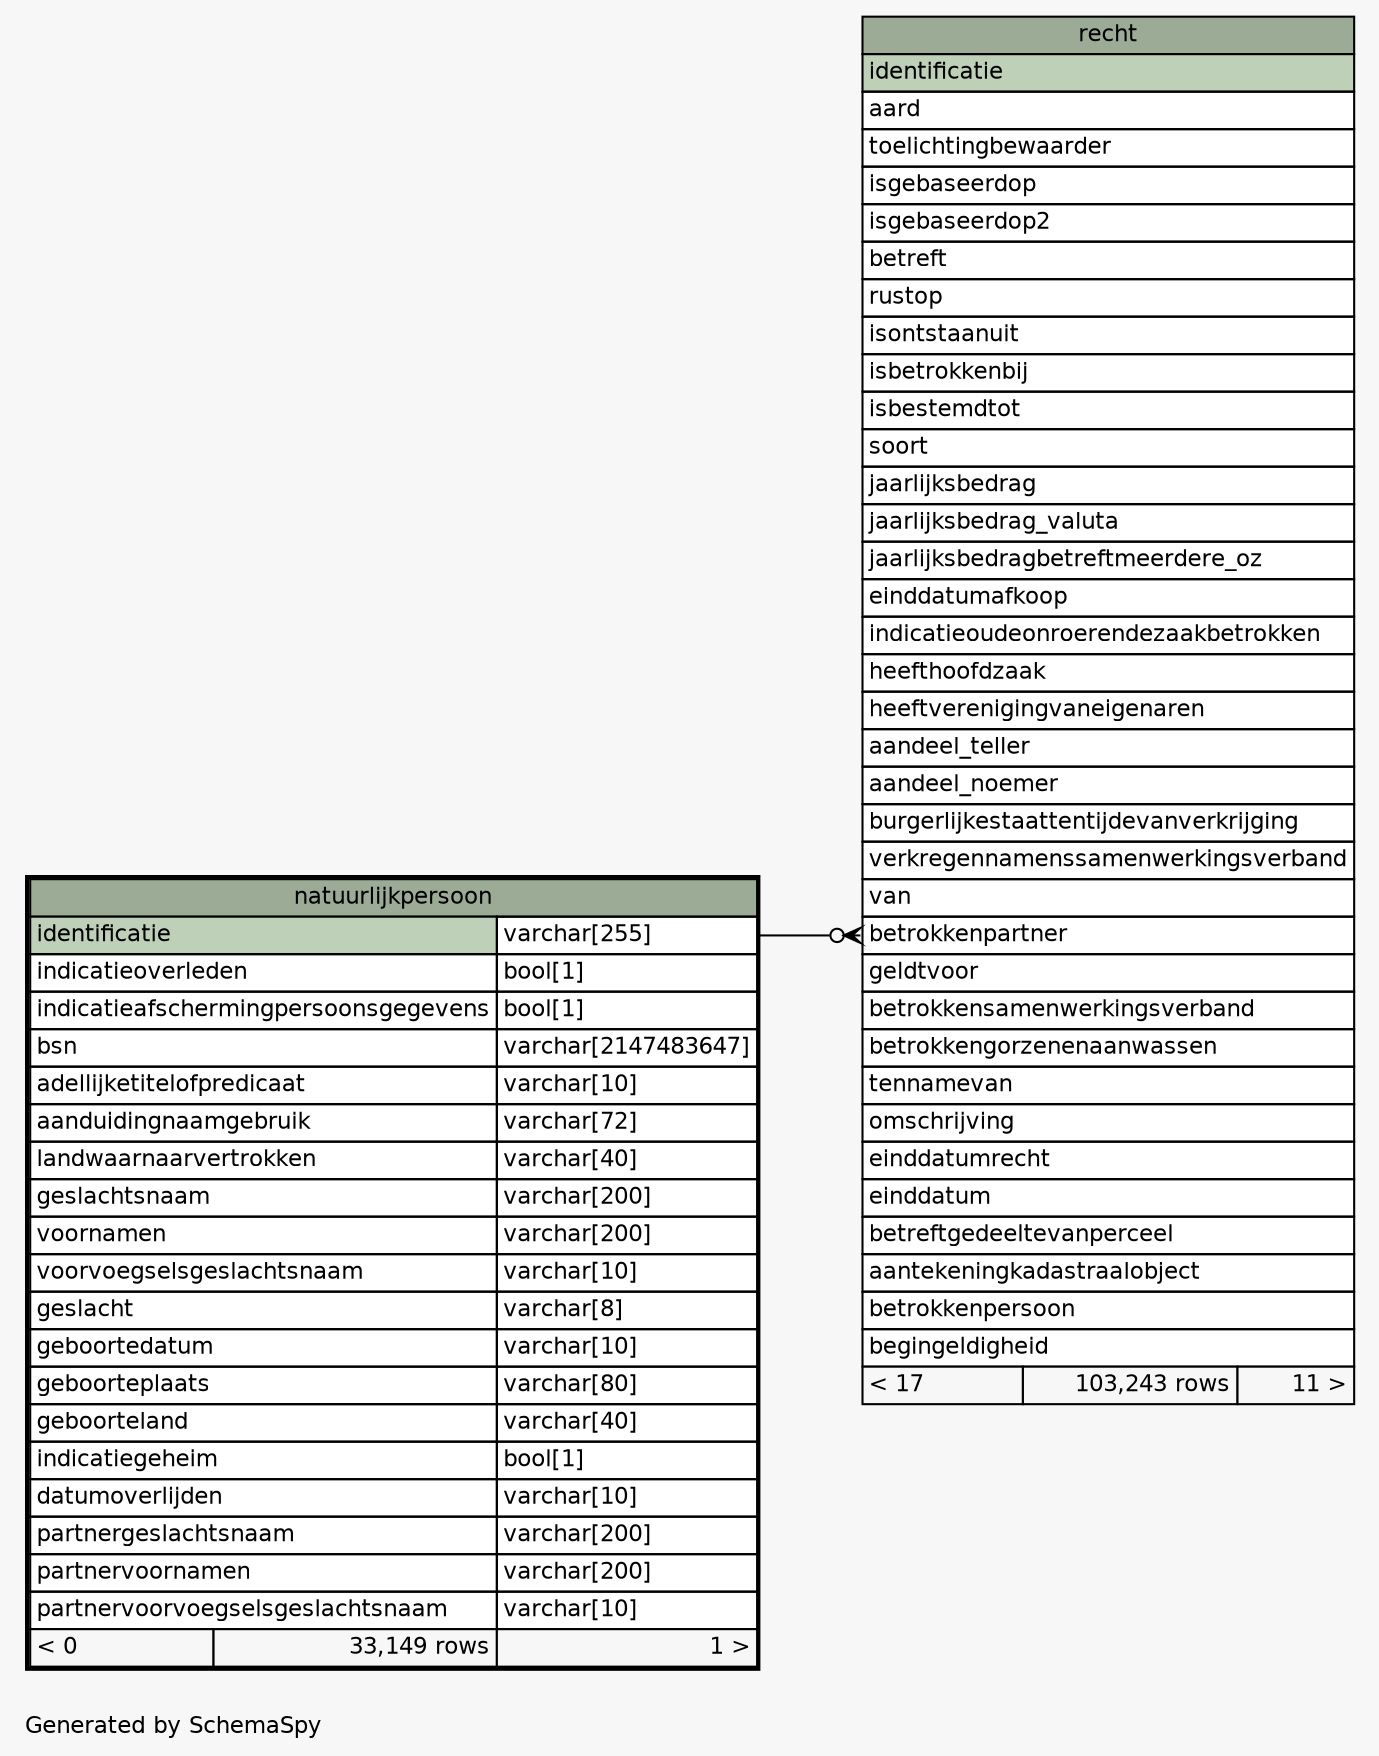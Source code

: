 // dot 2.43.0 on Linux 5.15.0-58-generic
// SchemaSpy rev Unknown
digraph "oneDegreeRelationshipsDiagram" {
  graph [
    rankdir="RL"
    bgcolor="#f7f7f7"
    label="\nGenerated by SchemaSpy"
    labeljust="l"
    nodesep="0.18"
    ranksep="0.46"
    fontname="Helvetica"
    fontsize="11"
  ];
  node [
    fontname="Helvetica"
    fontsize="11"
    shape="plaintext"
  ];
  edge [
    arrowsize="0.8"
  ];
  "recht":"betrokkenpartner":w -> "natuurlijkpersoon":"identificatie.type":e [arrowhead=none dir=back arrowtail=crowodot];
  "natuurlijkpersoon" [
    label=<
    <TABLE BORDER="2" CELLBORDER="1" CELLSPACING="0" BGCOLOR="#ffffff">
      <TR><TD COLSPAN="3" BGCOLOR="#9bab96" ALIGN="CENTER">natuurlijkpersoon</TD></TR>
      <TR><TD PORT="identificatie" COLSPAN="2" BGCOLOR="#bed1b8" ALIGN="LEFT">identificatie</TD><TD PORT="identificatie.type" ALIGN="LEFT">varchar[255]</TD></TR>
      <TR><TD PORT="indicatieoverleden" COLSPAN="2" ALIGN="LEFT">indicatieoverleden</TD><TD PORT="indicatieoverleden.type" ALIGN="LEFT">bool[1]</TD></TR>
      <TR><TD PORT="indicatieafschermingpersoonsgegevens" COLSPAN="2" ALIGN="LEFT">indicatieafschermingpersoonsgegevens</TD><TD PORT="indicatieafschermingpersoonsgegevens.type" ALIGN="LEFT">bool[1]</TD></TR>
      <TR><TD PORT="bsn" COLSPAN="2" ALIGN="LEFT">bsn</TD><TD PORT="bsn.type" ALIGN="LEFT">varchar[2147483647]</TD></TR>
      <TR><TD PORT="adellijketitelofpredicaat" COLSPAN="2" ALIGN="LEFT">adellijketitelofpredicaat</TD><TD PORT="adellijketitelofpredicaat.type" ALIGN="LEFT">varchar[10]</TD></TR>
      <TR><TD PORT="aanduidingnaamgebruik" COLSPAN="2" ALIGN="LEFT">aanduidingnaamgebruik</TD><TD PORT="aanduidingnaamgebruik.type" ALIGN="LEFT">varchar[72]</TD></TR>
      <TR><TD PORT="landwaarnaarvertrokken" COLSPAN="2" ALIGN="LEFT">landwaarnaarvertrokken</TD><TD PORT="landwaarnaarvertrokken.type" ALIGN="LEFT">varchar[40]</TD></TR>
      <TR><TD PORT="geslachtsnaam" COLSPAN="2" ALIGN="LEFT">geslachtsnaam</TD><TD PORT="geslachtsnaam.type" ALIGN="LEFT">varchar[200]</TD></TR>
      <TR><TD PORT="voornamen" COLSPAN="2" ALIGN="LEFT">voornamen</TD><TD PORT="voornamen.type" ALIGN="LEFT">varchar[200]</TD></TR>
      <TR><TD PORT="voorvoegselsgeslachtsnaam" COLSPAN="2" ALIGN="LEFT">voorvoegselsgeslachtsnaam</TD><TD PORT="voorvoegselsgeslachtsnaam.type" ALIGN="LEFT">varchar[10]</TD></TR>
      <TR><TD PORT="geslacht" COLSPAN="2" ALIGN="LEFT">geslacht</TD><TD PORT="geslacht.type" ALIGN="LEFT">varchar[8]</TD></TR>
      <TR><TD PORT="geboortedatum" COLSPAN="2" ALIGN="LEFT">geboortedatum</TD><TD PORT="geboortedatum.type" ALIGN="LEFT">varchar[10]</TD></TR>
      <TR><TD PORT="geboorteplaats" COLSPAN="2" ALIGN="LEFT">geboorteplaats</TD><TD PORT="geboorteplaats.type" ALIGN="LEFT">varchar[80]</TD></TR>
      <TR><TD PORT="geboorteland" COLSPAN="2" ALIGN="LEFT">geboorteland</TD><TD PORT="geboorteland.type" ALIGN="LEFT">varchar[40]</TD></TR>
      <TR><TD PORT="indicatiegeheim" COLSPAN="2" ALIGN="LEFT">indicatiegeheim</TD><TD PORT="indicatiegeheim.type" ALIGN="LEFT">bool[1]</TD></TR>
      <TR><TD PORT="datumoverlijden" COLSPAN="2" ALIGN="LEFT">datumoverlijden</TD><TD PORT="datumoverlijden.type" ALIGN="LEFT">varchar[10]</TD></TR>
      <TR><TD PORT="partnergeslachtsnaam" COLSPAN="2" ALIGN="LEFT">partnergeslachtsnaam</TD><TD PORT="partnergeslachtsnaam.type" ALIGN="LEFT">varchar[200]</TD></TR>
      <TR><TD PORT="partnervoornamen" COLSPAN="2" ALIGN="LEFT">partnervoornamen</TD><TD PORT="partnervoornamen.type" ALIGN="LEFT">varchar[200]</TD></TR>
      <TR><TD PORT="partnervoorvoegselsgeslachtsnaam" COLSPAN="2" ALIGN="LEFT">partnervoorvoegselsgeslachtsnaam</TD><TD PORT="partnervoorvoegselsgeslachtsnaam.type" ALIGN="LEFT">varchar[10]</TD></TR>
      <TR><TD ALIGN="LEFT" BGCOLOR="#f7f7f7">&lt; 0</TD><TD ALIGN="RIGHT" BGCOLOR="#f7f7f7">33,149 rows</TD><TD ALIGN="RIGHT" BGCOLOR="#f7f7f7">1 &gt;</TD></TR>
    </TABLE>>
    URL="natuurlijkpersoon.html"
    tooltip="natuurlijkpersoon"
  ];
  "recht" [
    label=<
    <TABLE BORDER="0" CELLBORDER="1" CELLSPACING="0" BGCOLOR="#ffffff">
      <TR><TD COLSPAN="3" BGCOLOR="#9bab96" ALIGN="CENTER">recht</TD></TR>
      <TR><TD PORT="identificatie" COLSPAN="3" BGCOLOR="#bed1b8" ALIGN="LEFT">identificatie</TD></TR>
      <TR><TD PORT="aard" COLSPAN="3" ALIGN="LEFT">aard</TD></TR>
      <TR><TD PORT="toelichtingbewaarder" COLSPAN="3" ALIGN="LEFT">toelichtingbewaarder</TD></TR>
      <TR><TD PORT="isgebaseerdop" COLSPAN="3" ALIGN="LEFT">isgebaseerdop</TD></TR>
      <TR><TD PORT="isgebaseerdop2" COLSPAN="3" ALIGN="LEFT">isgebaseerdop2</TD></TR>
      <TR><TD PORT="betreft" COLSPAN="3" ALIGN="LEFT">betreft</TD></TR>
      <TR><TD PORT="rustop" COLSPAN="3" ALIGN="LEFT">rustop</TD></TR>
      <TR><TD PORT="isontstaanuit" COLSPAN="3" ALIGN="LEFT">isontstaanuit</TD></TR>
      <TR><TD PORT="isbetrokkenbij" COLSPAN="3" ALIGN="LEFT">isbetrokkenbij</TD></TR>
      <TR><TD PORT="isbestemdtot" COLSPAN="3" ALIGN="LEFT">isbestemdtot</TD></TR>
      <TR><TD PORT="soort" COLSPAN="3" ALIGN="LEFT">soort</TD></TR>
      <TR><TD PORT="jaarlijksbedrag" COLSPAN="3" ALIGN="LEFT">jaarlijksbedrag</TD></TR>
      <TR><TD PORT="jaarlijksbedrag_valuta" COLSPAN="3" ALIGN="LEFT">jaarlijksbedrag_valuta</TD></TR>
      <TR><TD PORT="jaarlijksbedragbetreftmeerdere_oz" COLSPAN="3" ALIGN="LEFT">jaarlijksbedragbetreftmeerdere_oz</TD></TR>
      <TR><TD PORT="einddatumafkoop" COLSPAN="3" ALIGN="LEFT">einddatumafkoop</TD></TR>
      <TR><TD PORT="indicatieoudeonroerendezaakbetrokken" COLSPAN="3" ALIGN="LEFT">indicatieoudeonroerendezaakbetrokken</TD></TR>
      <TR><TD PORT="heefthoofdzaak" COLSPAN="3" ALIGN="LEFT">heefthoofdzaak</TD></TR>
      <TR><TD PORT="heeftverenigingvaneigenaren" COLSPAN="3" ALIGN="LEFT">heeftverenigingvaneigenaren</TD></TR>
      <TR><TD PORT="aandeel_teller" COLSPAN="3" ALIGN="LEFT">aandeel_teller</TD></TR>
      <TR><TD PORT="aandeel_noemer" COLSPAN="3" ALIGN="LEFT">aandeel_noemer</TD></TR>
      <TR><TD PORT="burgerlijkestaattentijdevanverkrijging" COLSPAN="3" ALIGN="LEFT">burgerlijkestaattentijdevanverkrijging</TD></TR>
      <TR><TD PORT="verkregennamenssamenwerkingsverband" COLSPAN="3" ALIGN="LEFT">verkregennamenssamenwerkingsverband</TD></TR>
      <TR><TD PORT="van" COLSPAN="3" ALIGN="LEFT">van</TD></TR>
      <TR><TD PORT="betrokkenpartner" COLSPAN="3" ALIGN="LEFT">betrokkenpartner</TD></TR>
      <TR><TD PORT="geldtvoor" COLSPAN="3" ALIGN="LEFT">geldtvoor</TD></TR>
      <TR><TD PORT="betrokkensamenwerkingsverband" COLSPAN="3" ALIGN="LEFT">betrokkensamenwerkingsverband</TD></TR>
      <TR><TD PORT="betrokkengorzenenaanwassen" COLSPAN="3" ALIGN="LEFT">betrokkengorzenenaanwassen</TD></TR>
      <TR><TD PORT="tennamevan" COLSPAN="3" ALIGN="LEFT">tennamevan</TD></TR>
      <TR><TD PORT="omschrijving" COLSPAN="3" ALIGN="LEFT">omschrijving</TD></TR>
      <TR><TD PORT="einddatumrecht" COLSPAN="3" ALIGN="LEFT">einddatumrecht</TD></TR>
      <TR><TD PORT="einddatum" COLSPAN="3" ALIGN="LEFT">einddatum</TD></TR>
      <TR><TD PORT="betreftgedeeltevanperceel" COLSPAN="3" ALIGN="LEFT">betreftgedeeltevanperceel</TD></TR>
      <TR><TD PORT="aantekeningkadastraalobject" COLSPAN="3" ALIGN="LEFT">aantekeningkadastraalobject</TD></TR>
      <TR><TD PORT="betrokkenpersoon" COLSPAN="3" ALIGN="LEFT">betrokkenpersoon</TD></TR>
      <TR><TD PORT="begingeldigheid" COLSPAN="3" ALIGN="LEFT">begingeldigheid</TD></TR>
      <TR><TD ALIGN="LEFT" BGCOLOR="#f7f7f7">&lt; 17</TD><TD ALIGN="RIGHT" BGCOLOR="#f7f7f7">103,243 rows</TD><TD ALIGN="RIGHT" BGCOLOR="#f7f7f7">11 &gt;</TD></TR>
    </TABLE>>
    URL="recht.html"
    tooltip="recht"
  ];
}
